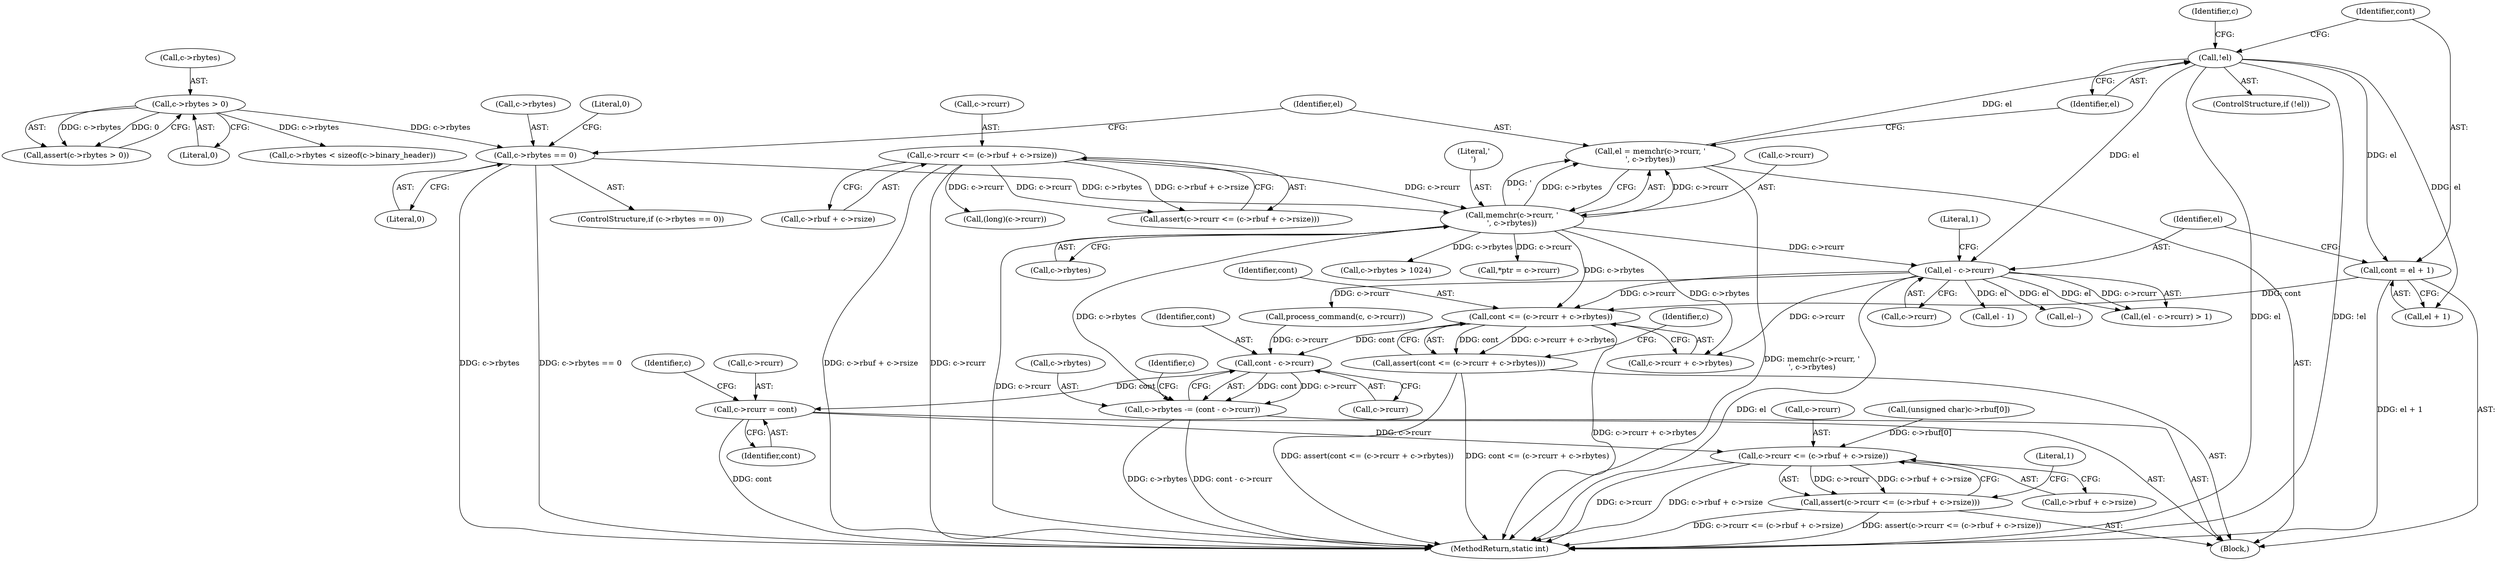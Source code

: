 digraph "0_memcached_d9cd01ede97f4145af9781d448c62a3318952719@pointer" {
"1000561" [label="(Call,cont <= (c->rcurr + c->rbytes))"];
"1000533" [label="(Call,cont = el + 1)"];
"1000493" [label="(Call,!el)"];
"1000482" [label="(Call,el = memchr(c->rcurr, '\n', c->rbytes))"];
"1000484" [label="(Call,memchr(c->rcurr, '\n', c->rbytes))"];
"1000115" [label="(Call,c->rcurr <= (c->rbuf + c->rsize))"];
"1000475" [label="(Call,c->rbytes == 0)"];
"1000127" [label="(Call,c->rbytes > 0)"];
"1000541" [label="(Call,el - c->rcurr)"];
"1000560" [label="(Call,assert(cont <= (c->rcurr + c->rbytes)))"];
"1000579" [label="(Call,cont - c->rcurr)"];
"1000575" [label="(Call,c->rbytes -= (cont - c->rcurr))"];
"1000584" [label="(Call,c->rcurr = cont)"];
"1000590" [label="(Call,c->rcurr <= (c->rbuf + c->rsize))"];
"1000589" [label="(Call,assert(c->rcurr <= (c->rbuf + c->rsize)))"];
"1000561" [label="(Call,cont <= (c->rcurr + c->rbytes))"];
"1000116" [label="(Call,c->rcurr)"];
"1000542" [label="(Identifier,el)"];
"1000494" [label="(Identifier,el)"];
"1000497" [label="(Call,c->rbytes > 1024)"];
"1000571" [label="(Identifier,c)"];
"1000479" [label="(Literal,0)"];
"1000482" [label="(Call,el = memchr(c->rcurr, '\n', c->rbytes))"];
"1000471" [label="(Block,)"];
"1000591" [label="(Call,c->rcurr)"];
"1000580" [label="(Identifier,cont)"];
"1000504" [label="(Call,*ptr = c->rcurr)"];
"1000563" [label="(Call,c->rcurr + c->rbytes)"];
"1000476" [label="(Call,c->rbytes)"];
"1000114" [label="(Call,assert(c->rcurr <= (c->rbuf + c->rsize)))"];
"1000602" [label="(Literal,1)"];
"1000533" [label="(Call,cont = el + 1)"];
"1000579" [label="(Call,cont - c->rcurr)"];
"1000115" [label="(Call,c->rcurr <= (c->rbuf + c->rsize))"];
"1000554" [label="(Call,el--)"];
"1000475" [label="(Call,c->rbytes == 0)"];
"1000560" [label="(Call,assert(cont <= (c->rcurr + c->rbytes)))"];
"1000127" [label="(Call,c->rbytes > 0)"];
"1000585" [label="(Call,c->rcurr)"];
"1000590" [label="(Call,c->rcurr <= (c->rbuf + c->rsize))"];
"1000119" [label="(Call,c->rbuf + c->rsize)"];
"1000588" [label="(Identifier,cont)"];
"1000570" [label="(Call,process_command(c, c->rcurr))"];
"1000603" [label="(MethodReturn,static int)"];
"1000534" [label="(Identifier,cont)"];
"1000541" [label="(Call,el - c->rcurr)"];
"1000147" [label="(Call,(unsigned char)c->rbuf[0])"];
"1000483" [label="(Identifier,el)"];
"1000131" [label="(Literal,0)"];
"1000211" [label="(Call,(long)(c->rcurr))"];
"1000575" [label="(Call,c->rbytes -= (cont - c->rcurr))"];
"1000581" [label="(Call,c->rcurr)"];
"1000562" [label="(Identifier,cont)"];
"1000485" [label="(Call,c->rcurr)"];
"1000489" [label="(Call,c->rbytes)"];
"1000540" [label="(Call,(el - c->rcurr) > 1)"];
"1000128" [label="(Call,c->rbytes)"];
"1000493" [label="(Call,!el)"];
"1000492" [label="(ControlStructure,if (!el))"];
"1000546" [label="(Literal,1)"];
"1000481" [label="(Literal,0)"];
"1000499" [label="(Identifier,c)"];
"1000195" [label="(Call,c->rbytes < sizeof(c->binary_header))"];
"1000586" [label="(Identifier,c)"];
"1000592" [label="(Identifier,c)"];
"1000535" [label="(Call,el + 1)"];
"1000594" [label="(Call,c->rbuf + c->rsize)"];
"1000576" [label="(Call,c->rbytes)"];
"1000543" [label="(Call,c->rcurr)"];
"1000584" [label="(Call,c->rcurr = cont)"];
"1000484" [label="(Call,memchr(c->rcurr, '\n', c->rbytes))"];
"1000589" [label="(Call,assert(c->rcurr <= (c->rbuf + c->rsize)))"];
"1000549" [label="(Call,el - 1)"];
"1000474" [label="(ControlStructure,if (c->rbytes == 0))"];
"1000126" [label="(Call,assert(c->rbytes > 0))"];
"1000488" [label="(Literal,'\n')"];
"1000561" -> "1000560"  [label="AST: "];
"1000561" -> "1000563"  [label="CFG: "];
"1000562" -> "1000561"  [label="AST: "];
"1000563" -> "1000561"  [label="AST: "];
"1000560" -> "1000561"  [label="CFG: "];
"1000561" -> "1000603"  [label="DDG: c->rcurr + c->rbytes"];
"1000561" -> "1000560"  [label="DDG: cont"];
"1000561" -> "1000560"  [label="DDG: c->rcurr + c->rbytes"];
"1000533" -> "1000561"  [label="DDG: cont"];
"1000541" -> "1000561"  [label="DDG: c->rcurr"];
"1000484" -> "1000561"  [label="DDG: c->rbytes"];
"1000561" -> "1000579"  [label="DDG: cont"];
"1000533" -> "1000471"  [label="AST: "];
"1000533" -> "1000535"  [label="CFG: "];
"1000534" -> "1000533"  [label="AST: "];
"1000535" -> "1000533"  [label="AST: "];
"1000542" -> "1000533"  [label="CFG: "];
"1000533" -> "1000603"  [label="DDG: el + 1"];
"1000493" -> "1000533"  [label="DDG: el"];
"1000493" -> "1000492"  [label="AST: "];
"1000493" -> "1000494"  [label="CFG: "];
"1000494" -> "1000493"  [label="AST: "];
"1000499" -> "1000493"  [label="CFG: "];
"1000534" -> "1000493"  [label="CFG: "];
"1000493" -> "1000603"  [label="DDG: el"];
"1000493" -> "1000603"  [label="DDG: !el"];
"1000482" -> "1000493"  [label="DDG: el"];
"1000493" -> "1000535"  [label="DDG: el"];
"1000493" -> "1000541"  [label="DDG: el"];
"1000482" -> "1000471"  [label="AST: "];
"1000482" -> "1000484"  [label="CFG: "];
"1000483" -> "1000482"  [label="AST: "];
"1000484" -> "1000482"  [label="AST: "];
"1000494" -> "1000482"  [label="CFG: "];
"1000482" -> "1000603"  [label="DDG: memchr(c->rcurr, '\n', c->rbytes)"];
"1000484" -> "1000482"  [label="DDG: c->rcurr"];
"1000484" -> "1000482"  [label="DDG: '\n'"];
"1000484" -> "1000482"  [label="DDG: c->rbytes"];
"1000484" -> "1000489"  [label="CFG: "];
"1000485" -> "1000484"  [label="AST: "];
"1000488" -> "1000484"  [label="AST: "];
"1000489" -> "1000484"  [label="AST: "];
"1000484" -> "1000603"  [label="DDG: c->rcurr"];
"1000115" -> "1000484"  [label="DDG: c->rcurr"];
"1000475" -> "1000484"  [label="DDG: c->rbytes"];
"1000484" -> "1000497"  [label="DDG: c->rbytes"];
"1000484" -> "1000504"  [label="DDG: c->rcurr"];
"1000484" -> "1000541"  [label="DDG: c->rcurr"];
"1000484" -> "1000563"  [label="DDG: c->rbytes"];
"1000484" -> "1000575"  [label="DDG: c->rbytes"];
"1000115" -> "1000114"  [label="AST: "];
"1000115" -> "1000119"  [label="CFG: "];
"1000116" -> "1000115"  [label="AST: "];
"1000119" -> "1000115"  [label="AST: "];
"1000114" -> "1000115"  [label="CFG: "];
"1000115" -> "1000603"  [label="DDG: c->rbuf + c->rsize"];
"1000115" -> "1000603"  [label="DDG: c->rcurr"];
"1000115" -> "1000114"  [label="DDG: c->rcurr"];
"1000115" -> "1000114"  [label="DDG: c->rbuf + c->rsize"];
"1000115" -> "1000211"  [label="DDG: c->rcurr"];
"1000475" -> "1000474"  [label="AST: "];
"1000475" -> "1000479"  [label="CFG: "];
"1000476" -> "1000475"  [label="AST: "];
"1000479" -> "1000475"  [label="AST: "];
"1000481" -> "1000475"  [label="CFG: "];
"1000483" -> "1000475"  [label="CFG: "];
"1000475" -> "1000603"  [label="DDG: c->rbytes"];
"1000475" -> "1000603"  [label="DDG: c->rbytes == 0"];
"1000127" -> "1000475"  [label="DDG: c->rbytes"];
"1000127" -> "1000126"  [label="AST: "];
"1000127" -> "1000131"  [label="CFG: "];
"1000128" -> "1000127"  [label="AST: "];
"1000131" -> "1000127"  [label="AST: "];
"1000126" -> "1000127"  [label="CFG: "];
"1000127" -> "1000126"  [label="DDG: c->rbytes"];
"1000127" -> "1000126"  [label="DDG: 0"];
"1000127" -> "1000195"  [label="DDG: c->rbytes"];
"1000541" -> "1000540"  [label="AST: "];
"1000541" -> "1000543"  [label="CFG: "];
"1000542" -> "1000541"  [label="AST: "];
"1000543" -> "1000541"  [label="AST: "];
"1000546" -> "1000541"  [label="CFG: "];
"1000541" -> "1000603"  [label="DDG: el"];
"1000541" -> "1000540"  [label="DDG: el"];
"1000541" -> "1000540"  [label="DDG: c->rcurr"];
"1000541" -> "1000549"  [label="DDG: el"];
"1000541" -> "1000554"  [label="DDG: el"];
"1000541" -> "1000563"  [label="DDG: c->rcurr"];
"1000541" -> "1000570"  [label="DDG: c->rcurr"];
"1000560" -> "1000471"  [label="AST: "];
"1000571" -> "1000560"  [label="CFG: "];
"1000560" -> "1000603"  [label="DDG: assert(cont <= (c->rcurr + c->rbytes))"];
"1000560" -> "1000603"  [label="DDG: cont <= (c->rcurr + c->rbytes)"];
"1000579" -> "1000575"  [label="AST: "];
"1000579" -> "1000581"  [label="CFG: "];
"1000580" -> "1000579"  [label="AST: "];
"1000581" -> "1000579"  [label="AST: "];
"1000575" -> "1000579"  [label="CFG: "];
"1000579" -> "1000575"  [label="DDG: cont"];
"1000579" -> "1000575"  [label="DDG: c->rcurr"];
"1000570" -> "1000579"  [label="DDG: c->rcurr"];
"1000579" -> "1000584"  [label="DDG: cont"];
"1000575" -> "1000471"  [label="AST: "];
"1000576" -> "1000575"  [label="AST: "];
"1000586" -> "1000575"  [label="CFG: "];
"1000575" -> "1000603"  [label="DDG: cont - c->rcurr"];
"1000575" -> "1000603"  [label="DDG: c->rbytes"];
"1000584" -> "1000471"  [label="AST: "];
"1000584" -> "1000588"  [label="CFG: "];
"1000585" -> "1000584"  [label="AST: "];
"1000588" -> "1000584"  [label="AST: "];
"1000592" -> "1000584"  [label="CFG: "];
"1000584" -> "1000603"  [label="DDG: cont"];
"1000584" -> "1000590"  [label="DDG: c->rcurr"];
"1000590" -> "1000589"  [label="AST: "];
"1000590" -> "1000594"  [label="CFG: "];
"1000591" -> "1000590"  [label="AST: "];
"1000594" -> "1000590"  [label="AST: "];
"1000589" -> "1000590"  [label="CFG: "];
"1000590" -> "1000603"  [label="DDG: c->rcurr"];
"1000590" -> "1000603"  [label="DDG: c->rbuf + c->rsize"];
"1000590" -> "1000589"  [label="DDG: c->rcurr"];
"1000590" -> "1000589"  [label="DDG: c->rbuf + c->rsize"];
"1000147" -> "1000590"  [label="DDG: c->rbuf[0]"];
"1000589" -> "1000471"  [label="AST: "];
"1000602" -> "1000589"  [label="CFG: "];
"1000589" -> "1000603"  [label="DDG: assert(c->rcurr <= (c->rbuf + c->rsize))"];
"1000589" -> "1000603"  [label="DDG: c->rcurr <= (c->rbuf + c->rsize)"];
}
